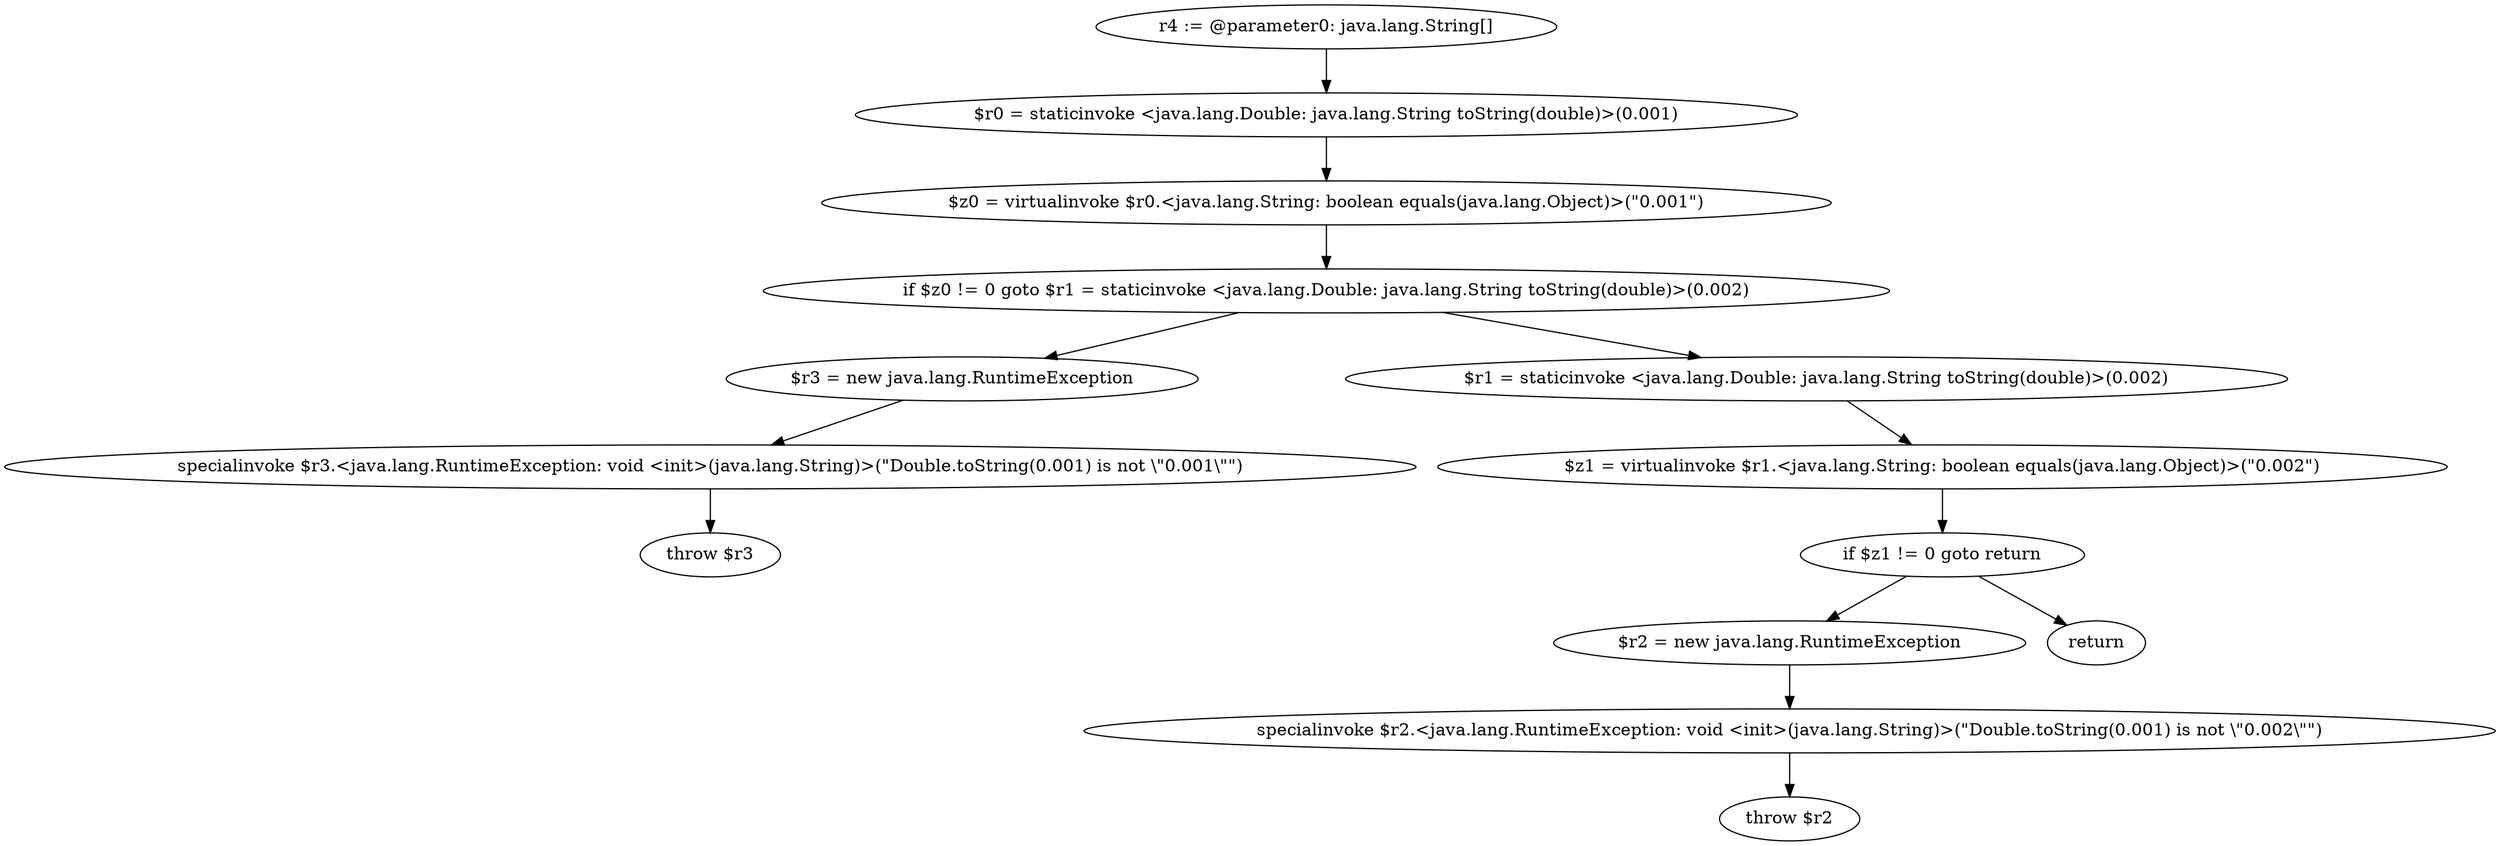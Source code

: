 digraph "unitGraph" {
    "r4 := @parameter0: java.lang.String[]"
    "$r0 = staticinvoke <java.lang.Double: java.lang.String toString(double)>(0.001)"
    "$z0 = virtualinvoke $r0.<java.lang.String: boolean equals(java.lang.Object)>(\"0.001\")"
    "if $z0 != 0 goto $r1 = staticinvoke <java.lang.Double: java.lang.String toString(double)>(0.002)"
    "$r3 = new java.lang.RuntimeException"
    "specialinvoke $r3.<java.lang.RuntimeException: void <init>(java.lang.String)>(\"Double.toString(0.001) is not \\\"0.001\\\"\")"
    "throw $r3"
    "$r1 = staticinvoke <java.lang.Double: java.lang.String toString(double)>(0.002)"
    "$z1 = virtualinvoke $r1.<java.lang.String: boolean equals(java.lang.Object)>(\"0.002\")"
    "if $z1 != 0 goto return"
    "$r2 = new java.lang.RuntimeException"
    "specialinvoke $r2.<java.lang.RuntimeException: void <init>(java.lang.String)>(\"Double.toString(0.001) is not \\\"0.002\\\"\")"
    "throw $r2"
    "return"
    "r4 := @parameter0: java.lang.String[]"->"$r0 = staticinvoke <java.lang.Double: java.lang.String toString(double)>(0.001)";
    "$r0 = staticinvoke <java.lang.Double: java.lang.String toString(double)>(0.001)"->"$z0 = virtualinvoke $r0.<java.lang.String: boolean equals(java.lang.Object)>(\"0.001\")";
    "$z0 = virtualinvoke $r0.<java.lang.String: boolean equals(java.lang.Object)>(\"0.001\")"->"if $z0 != 0 goto $r1 = staticinvoke <java.lang.Double: java.lang.String toString(double)>(0.002)";
    "if $z0 != 0 goto $r1 = staticinvoke <java.lang.Double: java.lang.String toString(double)>(0.002)"->"$r3 = new java.lang.RuntimeException";
    "if $z0 != 0 goto $r1 = staticinvoke <java.lang.Double: java.lang.String toString(double)>(0.002)"->"$r1 = staticinvoke <java.lang.Double: java.lang.String toString(double)>(0.002)";
    "$r3 = new java.lang.RuntimeException"->"specialinvoke $r3.<java.lang.RuntimeException: void <init>(java.lang.String)>(\"Double.toString(0.001) is not \\\"0.001\\\"\")";
    "specialinvoke $r3.<java.lang.RuntimeException: void <init>(java.lang.String)>(\"Double.toString(0.001) is not \\\"0.001\\\"\")"->"throw $r3";
    "$r1 = staticinvoke <java.lang.Double: java.lang.String toString(double)>(0.002)"->"$z1 = virtualinvoke $r1.<java.lang.String: boolean equals(java.lang.Object)>(\"0.002\")";
    "$z1 = virtualinvoke $r1.<java.lang.String: boolean equals(java.lang.Object)>(\"0.002\")"->"if $z1 != 0 goto return";
    "if $z1 != 0 goto return"->"$r2 = new java.lang.RuntimeException";
    "if $z1 != 0 goto return"->"return";
    "$r2 = new java.lang.RuntimeException"->"specialinvoke $r2.<java.lang.RuntimeException: void <init>(java.lang.String)>(\"Double.toString(0.001) is not \\\"0.002\\\"\")";
    "specialinvoke $r2.<java.lang.RuntimeException: void <init>(java.lang.String)>(\"Double.toString(0.001) is not \\\"0.002\\\"\")"->"throw $r2";
}
